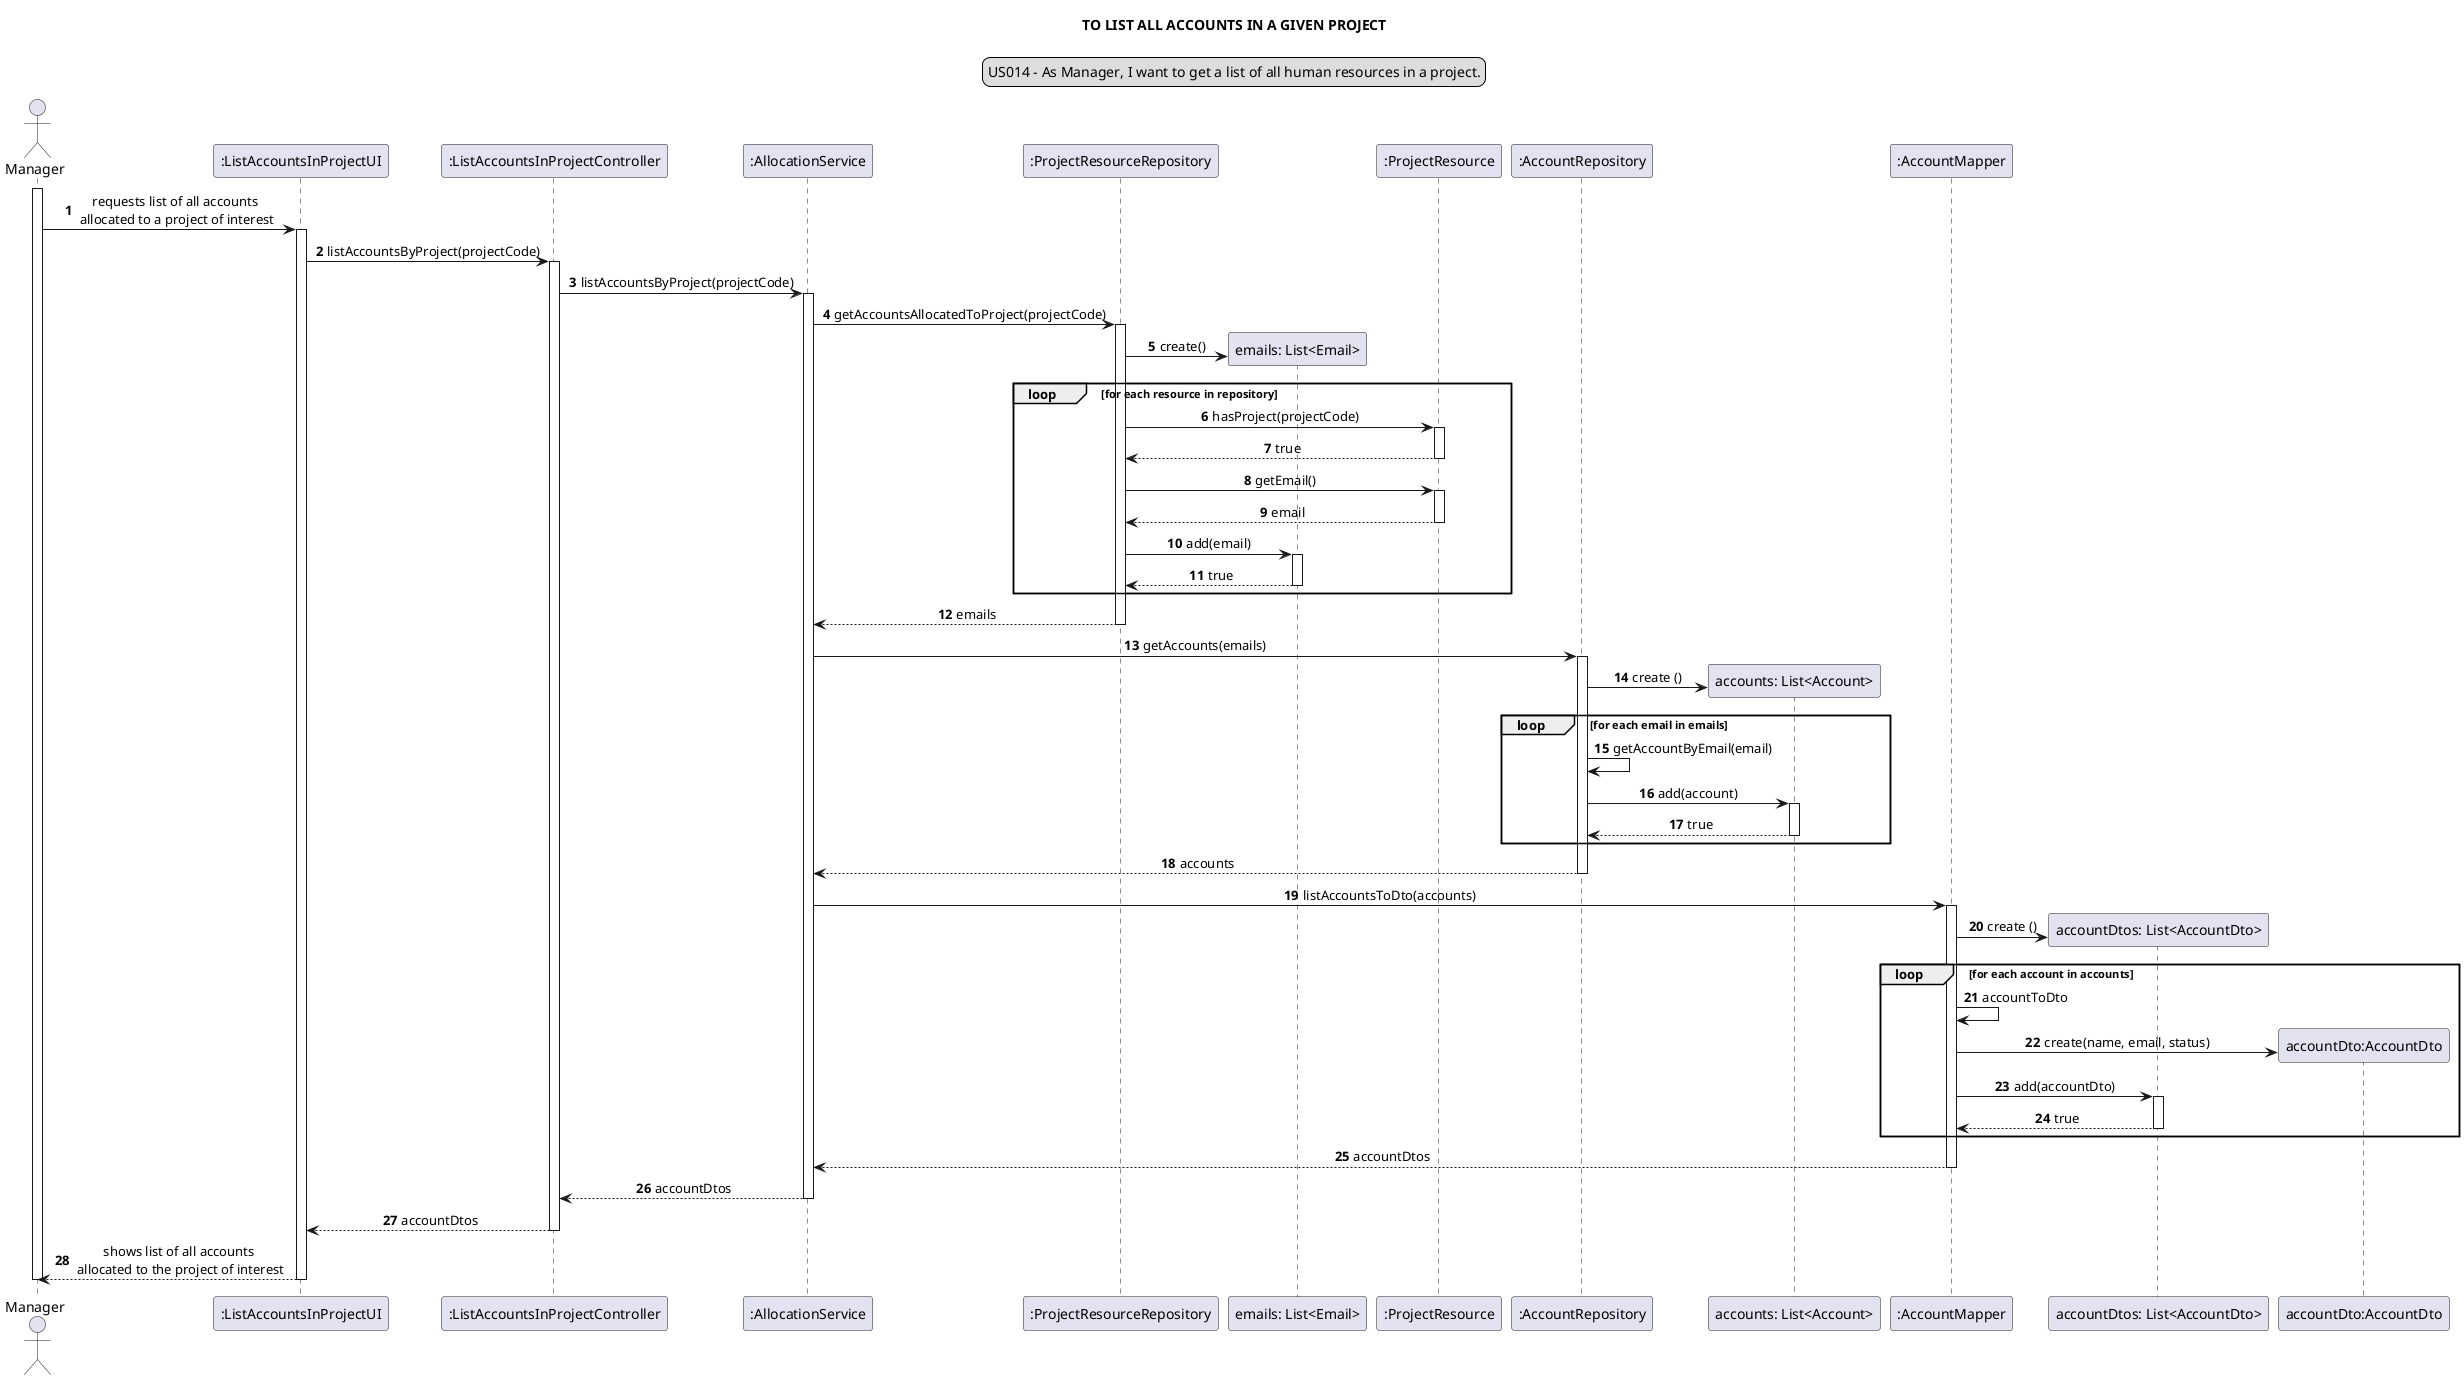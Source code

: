 @startuml

skinparam sequenceMessageAlign center
title TO LIST ALL ACCOUNTS IN A GIVEN PROJECT
legend top
US014 - As Manager, I want to get a list of all human resources in a project.
end legend
autonumber
actor Manager

participant ":ListAccountsInProjectUI" as ui
participant ":ListAccountsInProjectController" as controller
participant ":AllocationService" as service
participant ":ProjectResourceRepository" as resourceRepo
participant "emails: List<Email>" as emailList
participant ":ProjectResource" as resource
participant ":AccountRepository" as accountRepo
participant "accounts: List<Account>" as list
participant ":AccountMapper" as mapper
participant "accountDtos: List<AccountDto>" as dtoList
participant "accountDto:AccountDto" as dto


activate Manager
Manager -> ui: requests list of all accounts\n allocated to a project of interest
activate ui
ui -> controller: listAccountsByProject(projectCode)
activate controller
controller -> service: listAccountsByProject(projectCode)
activate service
service -> resourceRepo: getAccountsAllocatedToProject(projectCode)
activate resourceRepo
create emailList
resourceRepo -> emailList: create()
loop for each resource in repository
resourceRepo -> resource: hasProject(projectCode)
activate resource
resource --> resourceRepo: true
deactivate
resourceRepo -> resource: getEmail()
activate resource
resource --> resourceRepo: email
deactivate
resourceRepo -> emailList: add(email)
activate emailList
emailList --> resourceRepo: true
deactivate
end loop
service <-- resourceRepo:  emails
deactivate resourceRepo
service -> accountRepo: getAccounts(emails)
activate accountRepo
create list
accountRepo -> list: create ()
loop for each email in emails
accountRepo -> accountRepo: getAccountByEmail(email)
accountRepo -> list: add(account)
activate list
list --> accountRepo: true
deactivate
end loop
accountRepo --> service: accounts
deactivate accountRepo
service -> mapper: listAccountsToDto(accounts)
activate mapper
create dtoList
mapper -> dtoList: create ()
loop for each account in accounts
mapper -> mapper: accountToDto
create dto
mapper -> dto: create(name, email, status)
mapper -> dtoList: add(accountDto)
activate dtoList
dtoList --> mapper: true
deactivate
end loop
mapper --> service: accountDtos
deactivate mapper
service --> controller: accountDtos
deactivate service
controller --> ui: accountDtos
deactivate controller
ui --> Manager: shows list of all accounts\n allocated to the project of interest
deactivate ui
deactivate Manager

@enduml